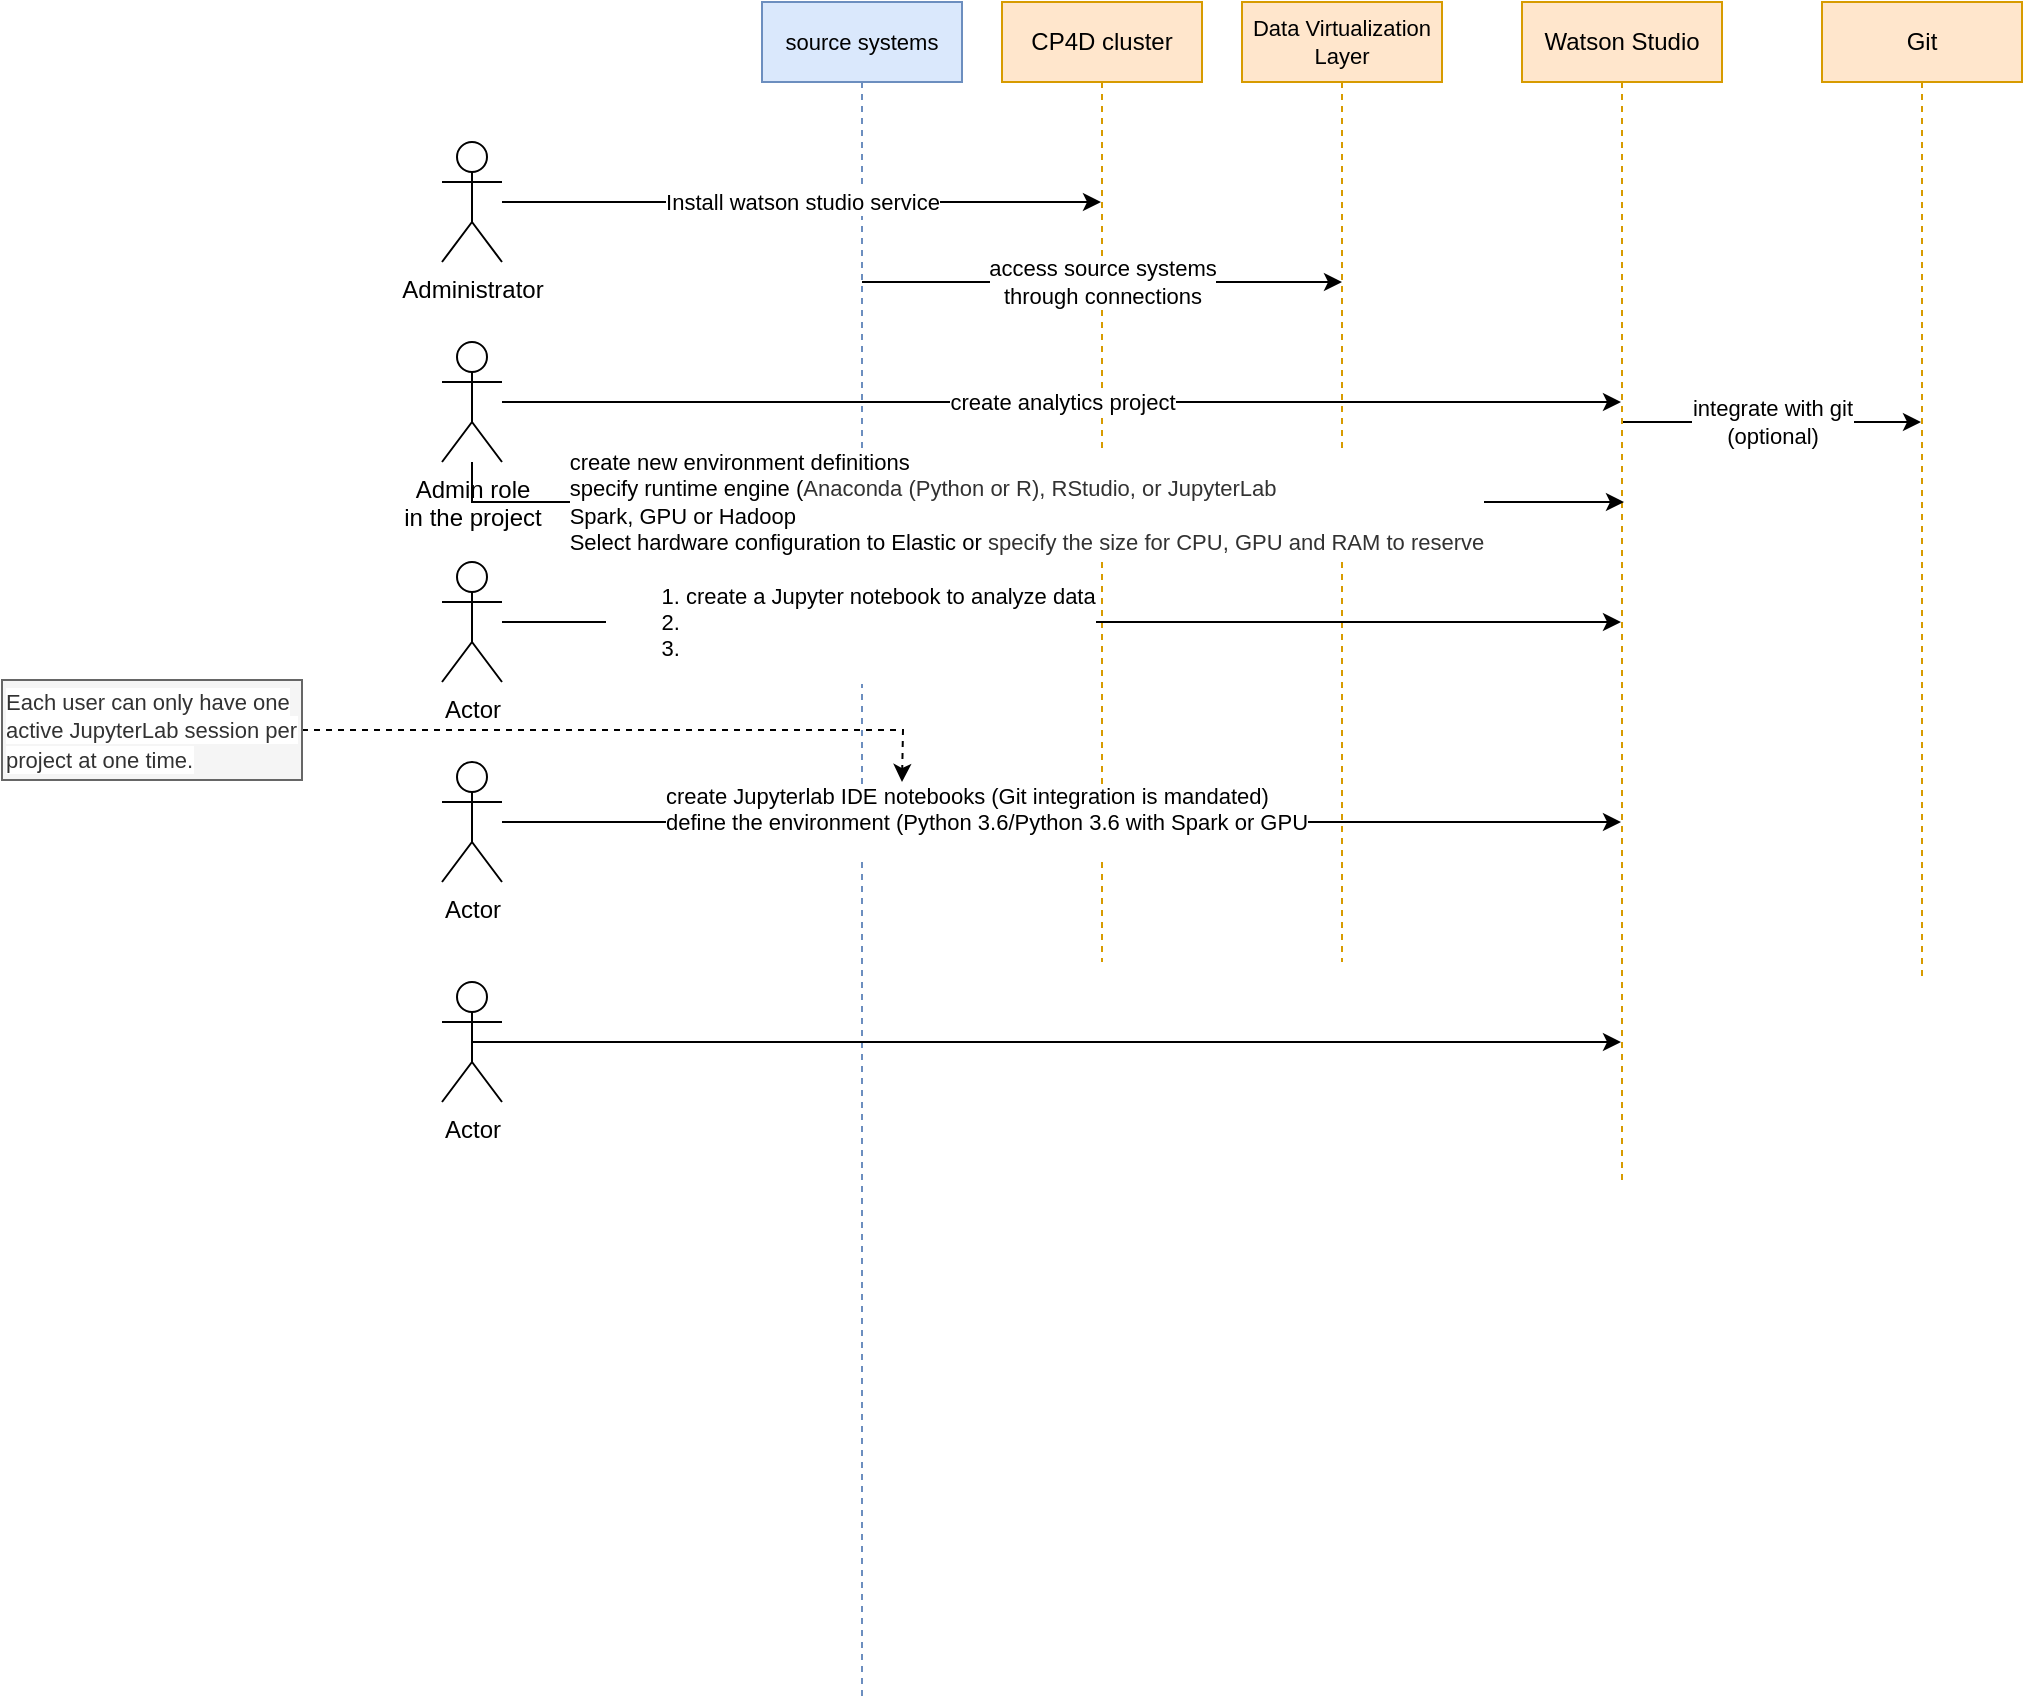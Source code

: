 <mxfile version="13.4.2" type="github">
  <diagram id="eg-KxdZGn40rmP_0OuYB" name="Page-1">
    <mxGraphModel dx="131" dy="502" grid="1" gridSize="10" guides="1" tooltips="1" connect="1" arrows="1" fold="1" page="1" pageScale="1" pageWidth="850" pageHeight="1100" math="0" shadow="0">
      <root>
        <mxCell id="0" />
        <mxCell id="1" parent="0" />
        <mxCell id="aGjXODq10oeUZTNC7IzL-12" value="integrate with git&lt;br&gt;(optional)" style="edgeStyle=orthogonalEdgeStyle;rounded=0;orthogonalLoop=1;jettySize=auto;html=1;" edge="1" parent="1" source="aGjXODq10oeUZTNC7IzL-1" target="aGjXODq10oeUZTNC7IzL-11">
          <mxGeometry relative="1" as="geometry">
            <Array as="points">
              <mxPoint x="1850" y="240" />
              <mxPoint x="1850" y="240" />
            </Array>
          </mxGeometry>
        </mxCell>
        <mxCell id="aGjXODq10oeUZTNC7IzL-1" value="Watson Studio" style="shape=umlLifeline;perimeter=lifelinePerimeter;whiteSpace=wrap;html=1;container=1;collapsible=0;recursiveResize=0;outlineConnect=0;fillColor=#ffe6cc;strokeColor=#d79b00;" vertex="1" parent="1">
          <mxGeometry x="1710" y="30" width="100" height="590" as="geometry" />
        </mxCell>
        <mxCell id="aGjXODq10oeUZTNC7IzL-2" value="CP4D cluster" style="shape=umlLifeline;perimeter=lifelinePerimeter;whiteSpace=wrap;html=1;container=1;collapsible=0;recursiveResize=0;outlineConnect=0;fillColor=#ffe6cc;strokeColor=#d79b00;" vertex="1" parent="1">
          <mxGeometry x="1450" y="30" width="100" height="480" as="geometry" />
        </mxCell>
        <mxCell id="aGjXODq10oeUZTNC7IzL-4" value="Data Virtualization Layer" style="shape=umlLifeline;perimeter=lifelinePerimeter;whiteSpace=wrap;html=1;container=1;collapsible=0;recursiveResize=0;outlineConnect=0;fillColor=#ffe6cc;strokeColor=#d79b00;fontSize=11;" vertex="1" parent="1">
          <mxGeometry x="1570" y="30" width="100" height="480" as="geometry" />
        </mxCell>
        <mxCell id="aGjXODq10oeUZTNC7IzL-5" value="source systems" style="shape=umlLifeline;perimeter=lifelinePerimeter;whiteSpace=wrap;html=1;container=1;collapsible=0;recursiveResize=0;outlineConnect=0;fillColor=#dae8fc;strokeColor=#6c8ebf;fontSize=11;" vertex="1" parent="1">
          <mxGeometry x="1330" y="30" width="100" height="850" as="geometry" />
        </mxCell>
        <mxCell id="aGjXODq10oeUZTNC7IzL-6" value="access source systems &lt;br&gt;through connections" style="edgeStyle=orthogonalEdgeStyle;rounded=0;orthogonalLoop=1;jettySize=auto;html=1;strokeWidth=1;fontSize=11;" edge="1" parent="1" source="aGjXODq10oeUZTNC7IzL-5">
          <mxGeometry x="0.002" relative="1" as="geometry">
            <Array as="points">
              <mxPoint x="1460" y="170" />
              <mxPoint x="1460" y="170" />
            </Array>
            <mxPoint x="1380" y="170" as="sourcePoint" />
            <mxPoint x="1620" y="170" as="targetPoint" />
            <mxPoint as="offset" />
          </mxGeometry>
        </mxCell>
        <mxCell id="aGjXODq10oeUZTNC7IzL-8" value="Install watson studio service" style="edgeStyle=orthogonalEdgeStyle;rounded=0;orthogonalLoop=1;jettySize=auto;html=1;" edge="1" parent="1" source="aGjXODq10oeUZTNC7IzL-7" target="aGjXODq10oeUZTNC7IzL-2">
          <mxGeometry relative="1" as="geometry">
            <Array as="points">
              <mxPoint x="1350" y="130" />
              <mxPoint x="1350" y="130" />
            </Array>
          </mxGeometry>
        </mxCell>
        <mxCell id="aGjXODq10oeUZTNC7IzL-7" value="Administrator" style="shape=umlActor;verticalLabelPosition=bottom;verticalAlign=top;html=1;outlineConnect=0;" vertex="1" parent="1">
          <mxGeometry x="1170" y="100" width="30" height="60" as="geometry" />
        </mxCell>
        <mxCell id="aGjXODq10oeUZTNC7IzL-10" value="create analytics project" style="edgeStyle=orthogonalEdgeStyle;rounded=0;orthogonalLoop=1;jettySize=auto;html=1;" edge="1" parent="1" source="aGjXODq10oeUZTNC7IzL-9" target="aGjXODq10oeUZTNC7IzL-1">
          <mxGeometry relative="1" as="geometry">
            <Array as="points">
              <mxPoint x="1520" y="230" />
              <mxPoint x="1520" y="230" />
            </Array>
          </mxGeometry>
        </mxCell>
        <mxCell id="aGjXODq10oeUZTNC7IzL-23" value="&lt;div style=&quot;text-align: left&quot;&gt;create new environment definitions&lt;/div&gt;&lt;font style=&quot;font-size: 11px&quot;&gt;&lt;div style=&quot;text-align: left&quot;&gt;specify runtime engine (&lt;span style=&quot;color: rgb(50 , 50 , 50) ; font-family: &amp;#34;ibm plex sans&amp;#34; , , &amp;#34;helvetica neue&amp;#34; , &amp;#34;arial&amp;#34; , sans-serif&quot;&gt;Anaconda (Python or R), RStudio, or JupyterLab&lt;/span&gt;&lt;/div&gt;&lt;div style=&quot;text-align: left&quot;&gt;Spark, GPU or Hadoop&lt;/div&gt;&lt;div style=&quot;text-align: left&quot;&gt;Select hardware configuration to Elastic or&amp;nbsp;&lt;span style=&quot;color: rgb(50 , 50 , 50) ; font-family: &amp;#34;ibm plex sans&amp;#34; , , &amp;#34;helvetica neue&amp;#34; , &amp;#34;arial&amp;#34; , sans-serif&quot;&gt;specify the size for CPU, GPU and RAM to reserve&lt;/span&gt;&lt;/div&gt;&lt;/font&gt;" style="edgeStyle=orthogonalEdgeStyle;rounded=0;orthogonalLoop=1;jettySize=auto;html=1;" edge="1" parent="1" source="aGjXODq10oeUZTNC7IzL-9">
          <mxGeometry x="-0.003" relative="1" as="geometry">
            <mxPoint x="1761" y="280" as="targetPoint" />
            <Array as="points">
              <mxPoint x="1185" y="280" />
              <mxPoint x="1761" y="280" />
            </Array>
            <mxPoint as="offset" />
          </mxGeometry>
        </mxCell>
        <mxCell id="aGjXODq10oeUZTNC7IzL-9" value="Admin role &lt;br&gt;in the project" style="shape=umlActor;verticalLabelPosition=bottom;verticalAlign=top;html=1;outlineConnect=0;" vertex="1" parent="1">
          <mxGeometry x="1170" y="200" width="30" height="60" as="geometry" />
        </mxCell>
        <mxCell id="aGjXODq10oeUZTNC7IzL-11" value="Git" style="shape=umlLifeline;perimeter=lifelinePerimeter;whiteSpace=wrap;html=1;container=1;collapsible=0;recursiveResize=0;outlineConnect=0;fillColor=#ffe6cc;strokeColor=#d79b00;" vertex="1" parent="1">
          <mxGeometry x="1860" y="30" width="100" height="490" as="geometry" />
        </mxCell>
        <mxCell id="aGjXODq10oeUZTNC7IzL-14" value="&lt;ol&gt;&lt;li&gt;create a Jupyter notebook to analyze data&lt;/li&gt;&lt;li&gt;&lt;br&gt;&lt;/li&gt;&lt;li&gt;&lt;br&gt;&lt;/li&gt;&lt;/ol&gt;" style="edgeStyle=orthogonalEdgeStyle;rounded=0;orthogonalLoop=1;jettySize=auto;html=1;align=left;" edge="1" parent="1" source="aGjXODq10oeUZTNC7IzL-13" target="aGjXODq10oeUZTNC7IzL-1">
          <mxGeometry x="0.466" y="-360" relative="1" as="geometry">
            <Array as="points">
              <mxPoint x="1610" y="340" />
              <mxPoint x="1610" y="340" />
            </Array>
            <mxPoint x="-360" y="-360" as="offset" />
          </mxGeometry>
        </mxCell>
        <mxCell id="aGjXODq10oeUZTNC7IzL-13" value="Actor" style="shape=umlActor;verticalLabelPosition=bottom;verticalAlign=top;html=1;outlineConnect=0;" vertex="1" parent="1">
          <mxGeometry x="1170" y="310" width="30" height="60" as="geometry" />
        </mxCell>
        <mxCell id="aGjXODq10oeUZTNC7IzL-16" style="edgeStyle=orthogonalEdgeStyle;rounded=0;orthogonalLoop=1;jettySize=auto;html=1;" edge="1" parent="1" source="aGjXODq10oeUZTNC7IzL-15" target="aGjXODq10oeUZTNC7IzL-1">
          <mxGeometry relative="1" as="geometry">
            <Array as="points">
              <mxPoint x="1610" y="440" />
              <mxPoint x="1610" y="440" />
            </Array>
          </mxGeometry>
        </mxCell>
        <mxCell id="aGjXODq10oeUZTNC7IzL-17" value="&lt;span&gt;create Jupyterlab IDE notebooks (Git integration is mandated)&lt;br&gt;define the environment (Python 3.6/Python 3.6 with Spark or GPU&lt;br&gt;&lt;br&gt;&lt;/span&gt;" style="edgeLabel;html=1;align=left;verticalAlign=middle;resizable=0;points=[];" vertex="1" connectable="0" parent="aGjXODq10oeUZTNC7IzL-16">
          <mxGeometry x="-0.339" y="1" relative="1" as="geometry">
            <mxPoint x="-104.83" y="1" as="offset" />
          </mxGeometry>
        </mxCell>
        <mxCell id="aGjXODq10oeUZTNC7IzL-15" value="Actor" style="shape=umlActor;verticalLabelPosition=bottom;verticalAlign=top;html=1;outlineConnect=0;" vertex="1" parent="1">
          <mxGeometry x="1170" y="410" width="30" height="60" as="geometry" />
        </mxCell>
        <mxCell id="aGjXODq10oeUZTNC7IzL-20" style="edgeStyle=orthogonalEdgeStyle;rounded=0;orthogonalLoop=1;jettySize=auto;html=1;exitX=0.5;exitY=0.5;exitDx=0;exitDy=0;exitPerimeter=0;" edge="1" parent="1" source="aGjXODq10oeUZTNC7IzL-19" target="aGjXODq10oeUZTNC7IzL-1">
          <mxGeometry relative="1" as="geometry">
            <Array as="points">
              <mxPoint x="1470" y="550" />
              <mxPoint x="1470" y="550" />
            </Array>
          </mxGeometry>
        </mxCell>
        <mxCell id="aGjXODq10oeUZTNC7IzL-19" value="Actor" style="shape=umlActor;verticalLabelPosition=bottom;verticalAlign=top;html=1;outlineConnect=0;" vertex="1" parent="1">
          <mxGeometry x="1170" y="520" width="30" height="60" as="geometry" />
        </mxCell>
        <mxCell id="aGjXODq10oeUZTNC7IzL-22" style="edgeStyle=orthogonalEdgeStyle;rounded=0;orthogonalLoop=1;jettySize=auto;html=1;dashed=1;" edge="1" parent="1" source="aGjXODq10oeUZTNC7IzL-21">
          <mxGeometry relative="1" as="geometry">
            <mxPoint x="1400" y="420.0" as="targetPoint" />
          </mxGeometry>
        </mxCell>
        <mxCell id="aGjXODq10oeUZTNC7IzL-21" value="&lt;span style=&quot;color: rgb(50 , 50 , 50) ; background-color: rgb(255 , 255 , 255)&quot;&gt;&lt;font style=&quot;font-size: 11px&quot;&gt;Each user can only have one active JupyterLab session per project at one time.&lt;/font&gt;&lt;/span&gt;" style="text;html=1;strokeColor=#666666;fillColor=#f5f5f5;align=left;verticalAlign=middle;whiteSpace=wrap;rounded=0;fontColor=#333333;" vertex="1" parent="1">
          <mxGeometry x="950" y="369" width="150" height="50" as="geometry" />
        </mxCell>
      </root>
    </mxGraphModel>
  </diagram>
</mxfile>
